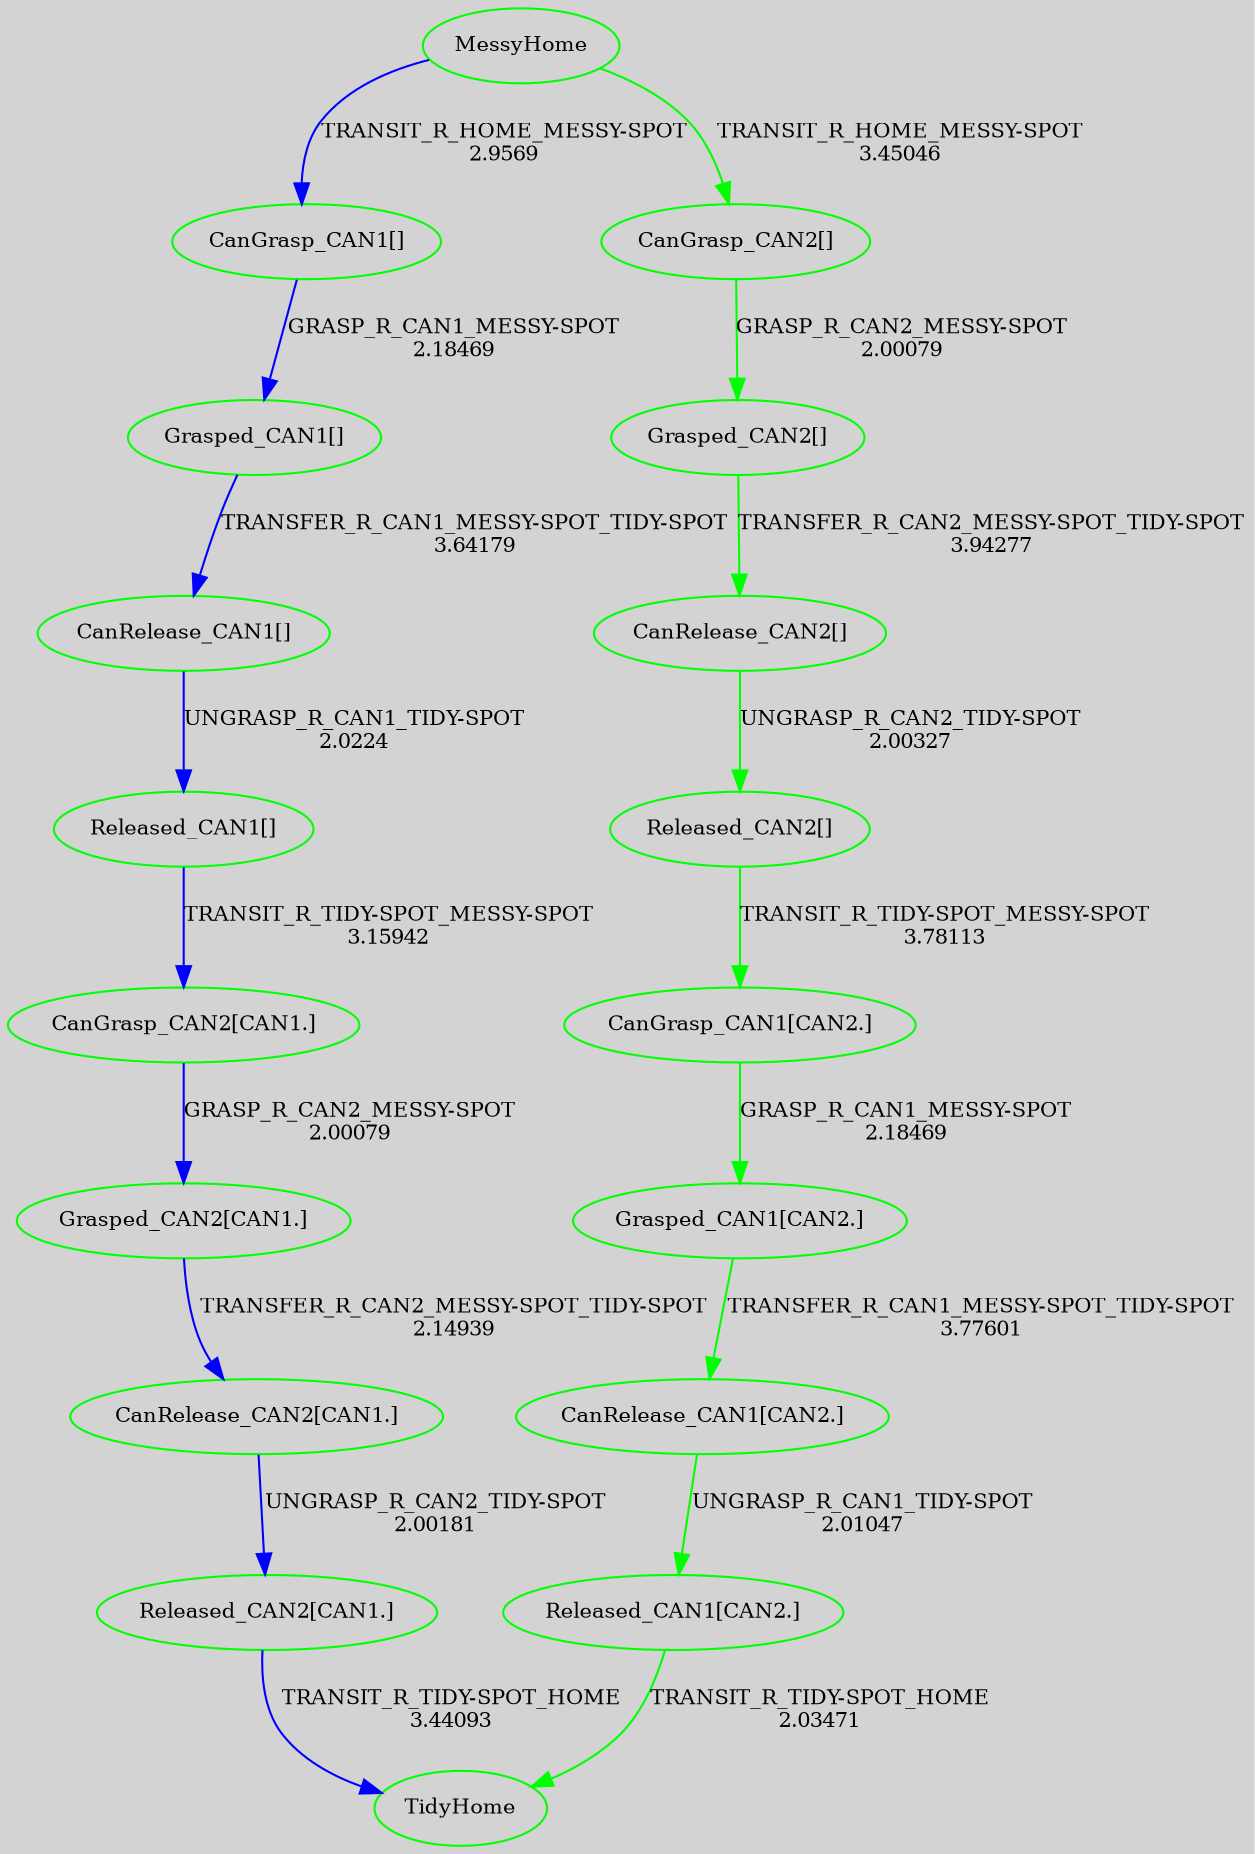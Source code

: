 digraph G {
graph [bgcolor=lightgrey]
0[label="MessyHome",fontsize="10",color="green"];
1[label="TidyHome",fontsize="10",color="green"];
2[label="CanGrasp_CAN1[]",fontsize="10",color="green"];
3[label="Grasped_CAN1[]",fontsize="10",color="green"];
4[label="CanRelease_CAN1[]",fontsize="10",color="green"];
5[label="Released_CAN1[]",fontsize="10",color="green"];
6[label="CanGrasp_CAN2[CAN1.]",fontsize="10",color="green"];
7[label="Grasped_CAN2[CAN1.]",fontsize="10",color="green"];
8[label="CanRelease_CAN2[CAN1.]",fontsize="10",color="green"];
9[label="Released_CAN2[CAN1.]",fontsize="10",color="green"];
10[label="CanGrasp_CAN2[]",fontsize="10",color="green"];
11[label="Grasped_CAN2[]",fontsize="10",color="green"];
12[label="CanRelease_CAN2[]",fontsize="10",color="green"];
13[label="Released_CAN2[]",fontsize="10",color="green"];
14[label="CanGrasp_CAN1[CAN2.]",fontsize="10",color="green"];
15[label="Grasped_CAN1[CAN2.]",fontsize="10",color="green"];
16[label="CanRelease_CAN1[CAN2.]",fontsize="10",color="green"];
17[label="Released_CAN1[CAN2.]",fontsize="10",color="green"];
0->2 [label="TRANSIT_R_HOME_MESSY-SPOT\n2.9569",fontsize="10",color="blue"];
2->3 [label="GRASP_R_CAN1_MESSY-SPOT\n2.18469",fontsize="10",color="blue"];
3->4 [label="TRANSFER_R_CAN1_MESSY-SPOT_TIDY-SPOT\n3.64179",fontsize="10",color="blue"];
4->5 [label="UNGRASP_R_CAN1_TIDY-SPOT\n2.0224",fontsize="10",color="blue"];
5->6 [label="TRANSIT_R_TIDY-SPOT_MESSY-SPOT\n3.15942",fontsize="10",color="blue"];
6->7 [label="GRASP_R_CAN2_MESSY-SPOT\n2.00079",fontsize="10",color="blue"];
7->8 [label="TRANSFER_R_CAN2_MESSY-SPOT_TIDY-SPOT\n2.14939",fontsize="10",color="blue"];
8->9 [label="UNGRASP_R_CAN2_TIDY-SPOT\n2.00181",fontsize="10",color="blue"];
9->1 [label="TRANSIT_R_TIDY-SPOT_HOME\n3.44093",fontsize="10",color="blue"];
0->10 [label="TRANSIT_R_HOME_MESSY-SPOT\n3.45046",fontsize="10",color="green"];
10->11 [label="GRASP_R_CAN2_MESSY-SPOT\n2.00079",fontsize="10",color="green"];
11->12 [label="TRANSFER_R_CAN2_MESSY-SPOT_TIDY-SPOT\n3.94277",fontsize="10",color="green"];
12->13 [label="UNGRASP_R_CAN2_TIDY-SPOT\n2.00327",fontsize="10",color="green"];
13->14 [label="TRANSIT_R_TIDY-SPOT_MESSY-SPOT\n3.78113",fontsize="10",color="green"];
14->15 [label="GRASP_R_CAN1_MESSY-SPOT\n2.18469",fontsize="10",color="green"];
15->16 [label="TRANSFER_R_CAN1_MESSY-SPOT_TIDY-SPOT\n3.77601",fontsize="10",color="green"];
16->17 [label="UNGRASP_R_CAN1_TIDY-SPOT\n2.01047",fontsize="10",color="green"];
17->1 [label="TRANSIT_R_TIDY-SPOT_HOME\n2.03471",fontsize="10",color="green"];
}
